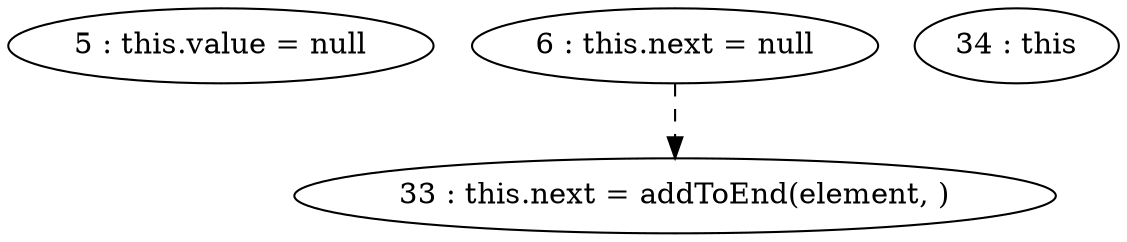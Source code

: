 digraph G {
"5 : this.value = null"
"6 : this.next = null"
"6 : this.next = null" -> "33 : this.next = addToEnd(element, )" [style=dashed]
"33 : this.next = addToEnd(element, )"
"34 : this"
}